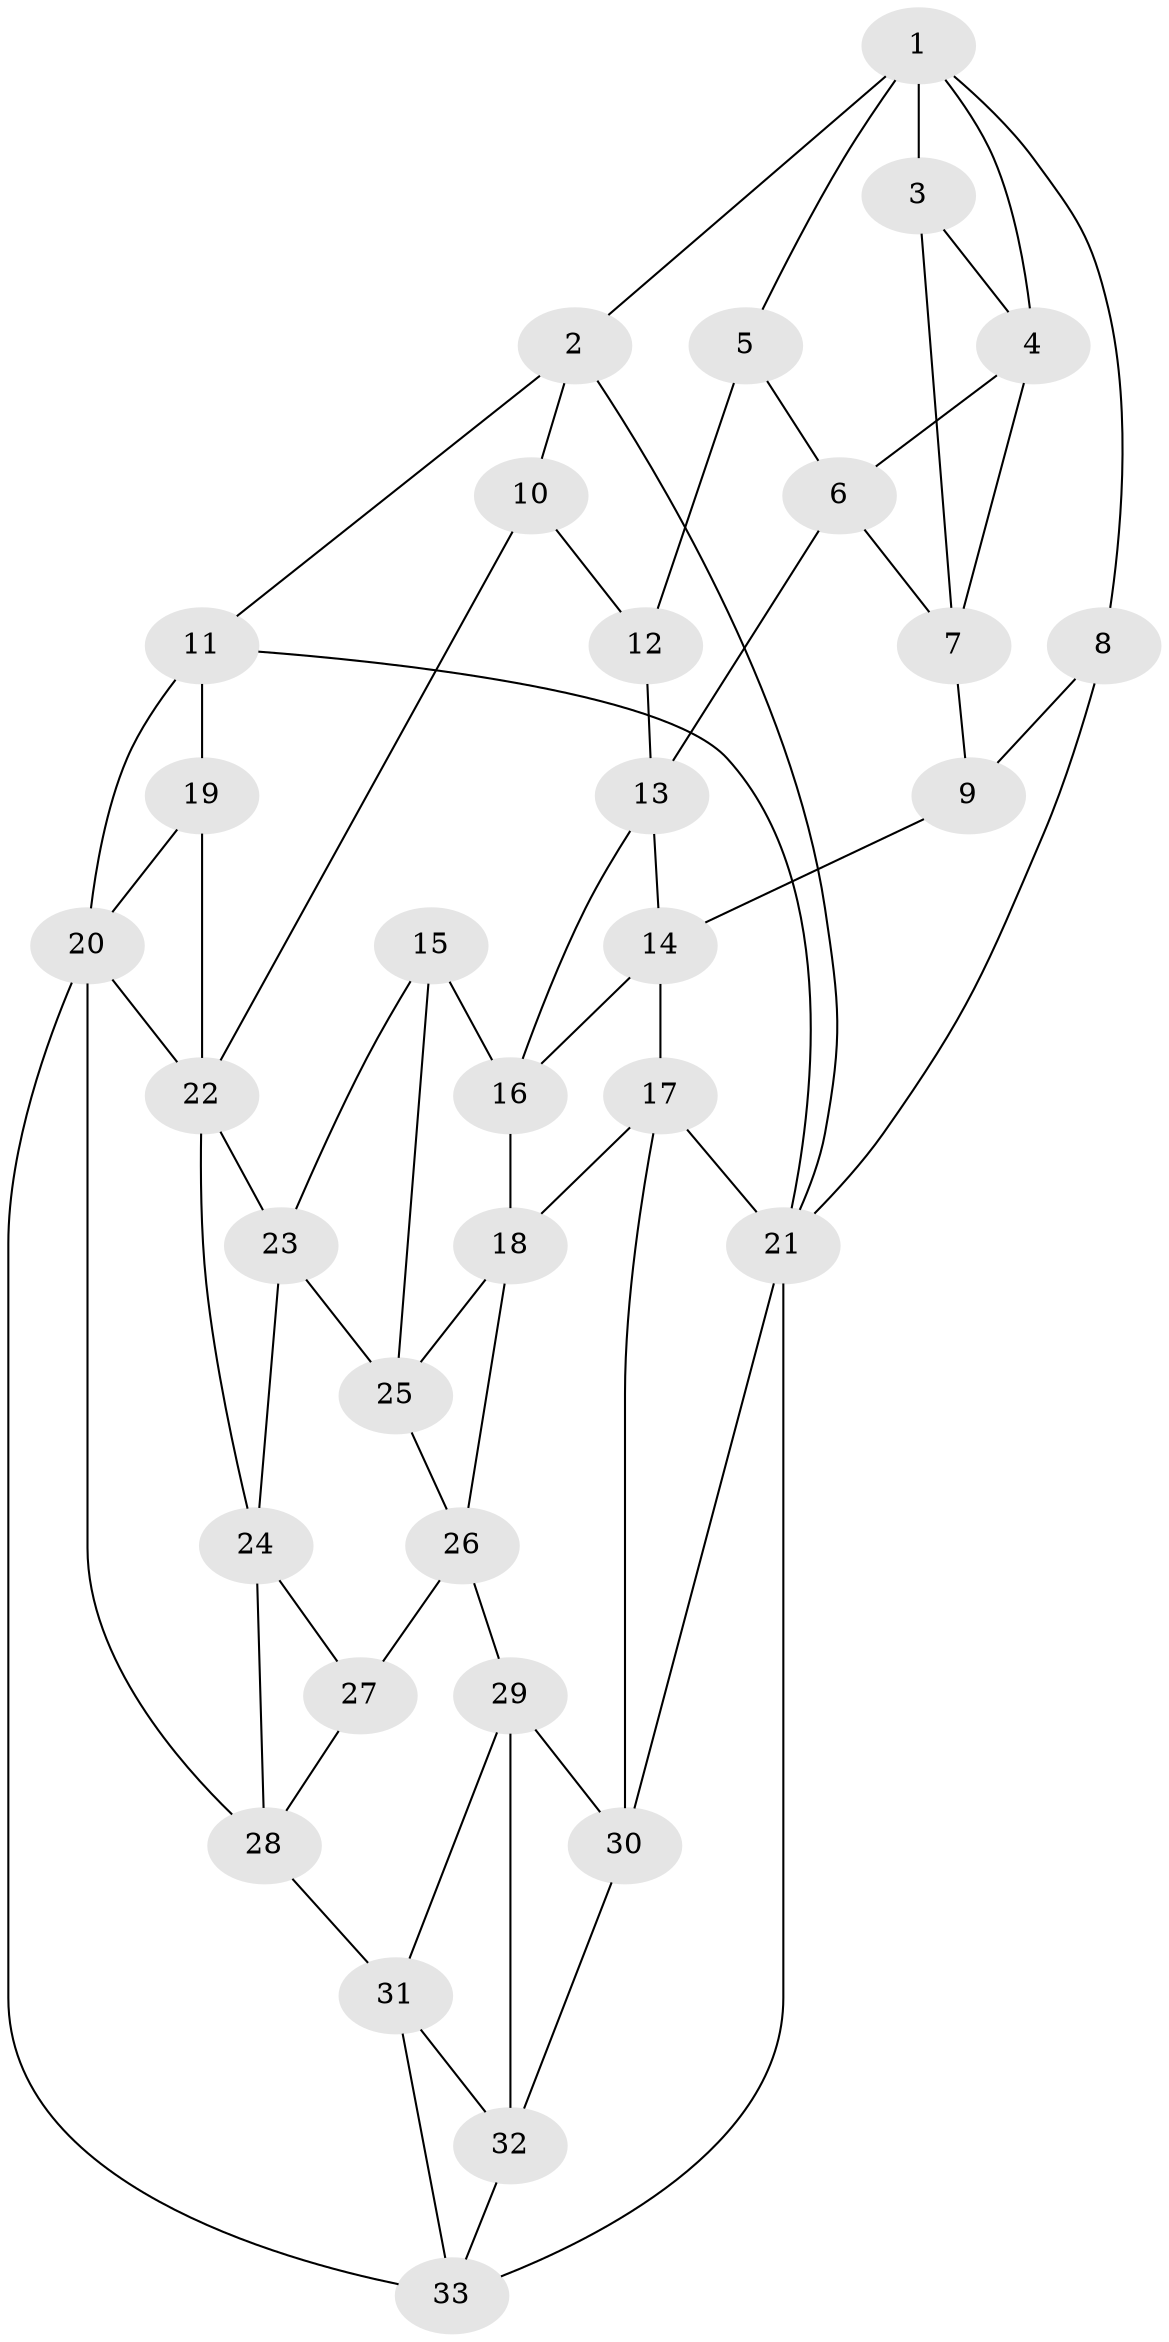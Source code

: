 // original degree distribution, {3: 0.03076923076923077, 5: 0.5230769230769231, 6: 0.2, 4: 0.24615384615384617}
// Generated by graph-tools (version 1.1) at 2025/46/03/06/25 01:46:57]
// undirected, 33 vertices, 64 edges
graph export_dot {
graph [start="1"]
  node [color=gray90,style=filled];
  1;
  2;
  3;
  4;
  5;
  6;
  7;
  8;
  9;
  10;
  11;
  12;
  13;
  14;
  15;
  16;
  17;
  18;
  19;
  20;
  21;
  22;
  23;
  24;
  25;
  26;
  27;
  28;
  29;
  30;
  31;
  32;
  33;
  1 -- 2 [weight=1.0];
  1 -- 3 [weight=1.0];
  1 -- 4 [weight=1.0];
  1 -- 5 [weight=1.0];
  1 -- 8 [weight=1.0];
  2 -- 10 [weight=1.0];
  2 -- 11 [weight=1.0];
  2 -- 21 [weight=1.0];
  3 -- 4 [weight=1.0];
  3 -- 7 [weight=1.0];
  4 -- 6 [weight=1.0];
  4 -- 7 [weight=1.0];
  5 -- 6 [weight=1.0];
  5 -- 12 [weight=2.0];
  6 -- 7 [weight=1.0];
  6 -- 13 [weight=1.0];
  7 -- 9 [weight=1.0];
  8 -- 9 [weight=1.0];
  8 -- 21 [weight=2.0];
  9 -- 14 [weight=1.0];
  10 -- 12 [weight=1.0];
  10 -- 22 [weight=1.0];
  11 -- 19 [weight=1.0];
  11 -- 20 [weight=1.0];
  11 -- 21 [weight=1.0];
  12 -- 13 [weight=1.0];
  13 -- 14 [weight=1.0];
  13 -- 16 [weight=1.0];
  14 -- 16 [weight=1.0];
  14 -- 17 [weight=1.0];
  15 -- 16 [weight=1.0];
  15 -- 23 [weight=1.0];
  15 -- 25 [weight=1.0];
  16 -- 18 [weight=1.0];
  17 -- 18 [weight=1.0];
  17 -- 21 [weight=1.0];
  17 -- 30 [weight=1.0];
  18 -- 25 [weight=1.0];
  18 -- 26 [weight=1.0];
  19 -- 20 [weight=1.0];
  19 -- 22 [weight=2.0];
  20 -- 22 [weight=1.0];
  20 -- 28 [weight=1.0];
  20 -- 33 [weight=1.0];
  21 -- 30 [weight=1.0];
  21 -- 33 [weight=1.0];
  22 -- 23 [weight=1.0];
  22 -- 24 [weight=1.0];
  23 -- 24 [weight=1.0];
  23 -- 25 [weight=1.0];
  24 -- 27 [weight=1.0];
  24 -- 28 [weight=1.0];
  25 -- 26 [weight=1.0];
  26 -- 27 [weight=1.0];
  26 -- 29 [weight=1.0];
  27 -- 28 [weight=1.0];
  28 -- 31 [weight=1.0];
  29 -- 30 [weight=1.0];
  29 -- 31 [weight=1.0];
  29 -- 32 [weight=1.0];
  30 -- 32 [weight=1.0];
  31 -- 32 [weight=1.0];
  31 -- 33 [weight=1.0];
  32 -- 33 [weight=1.0];
}

